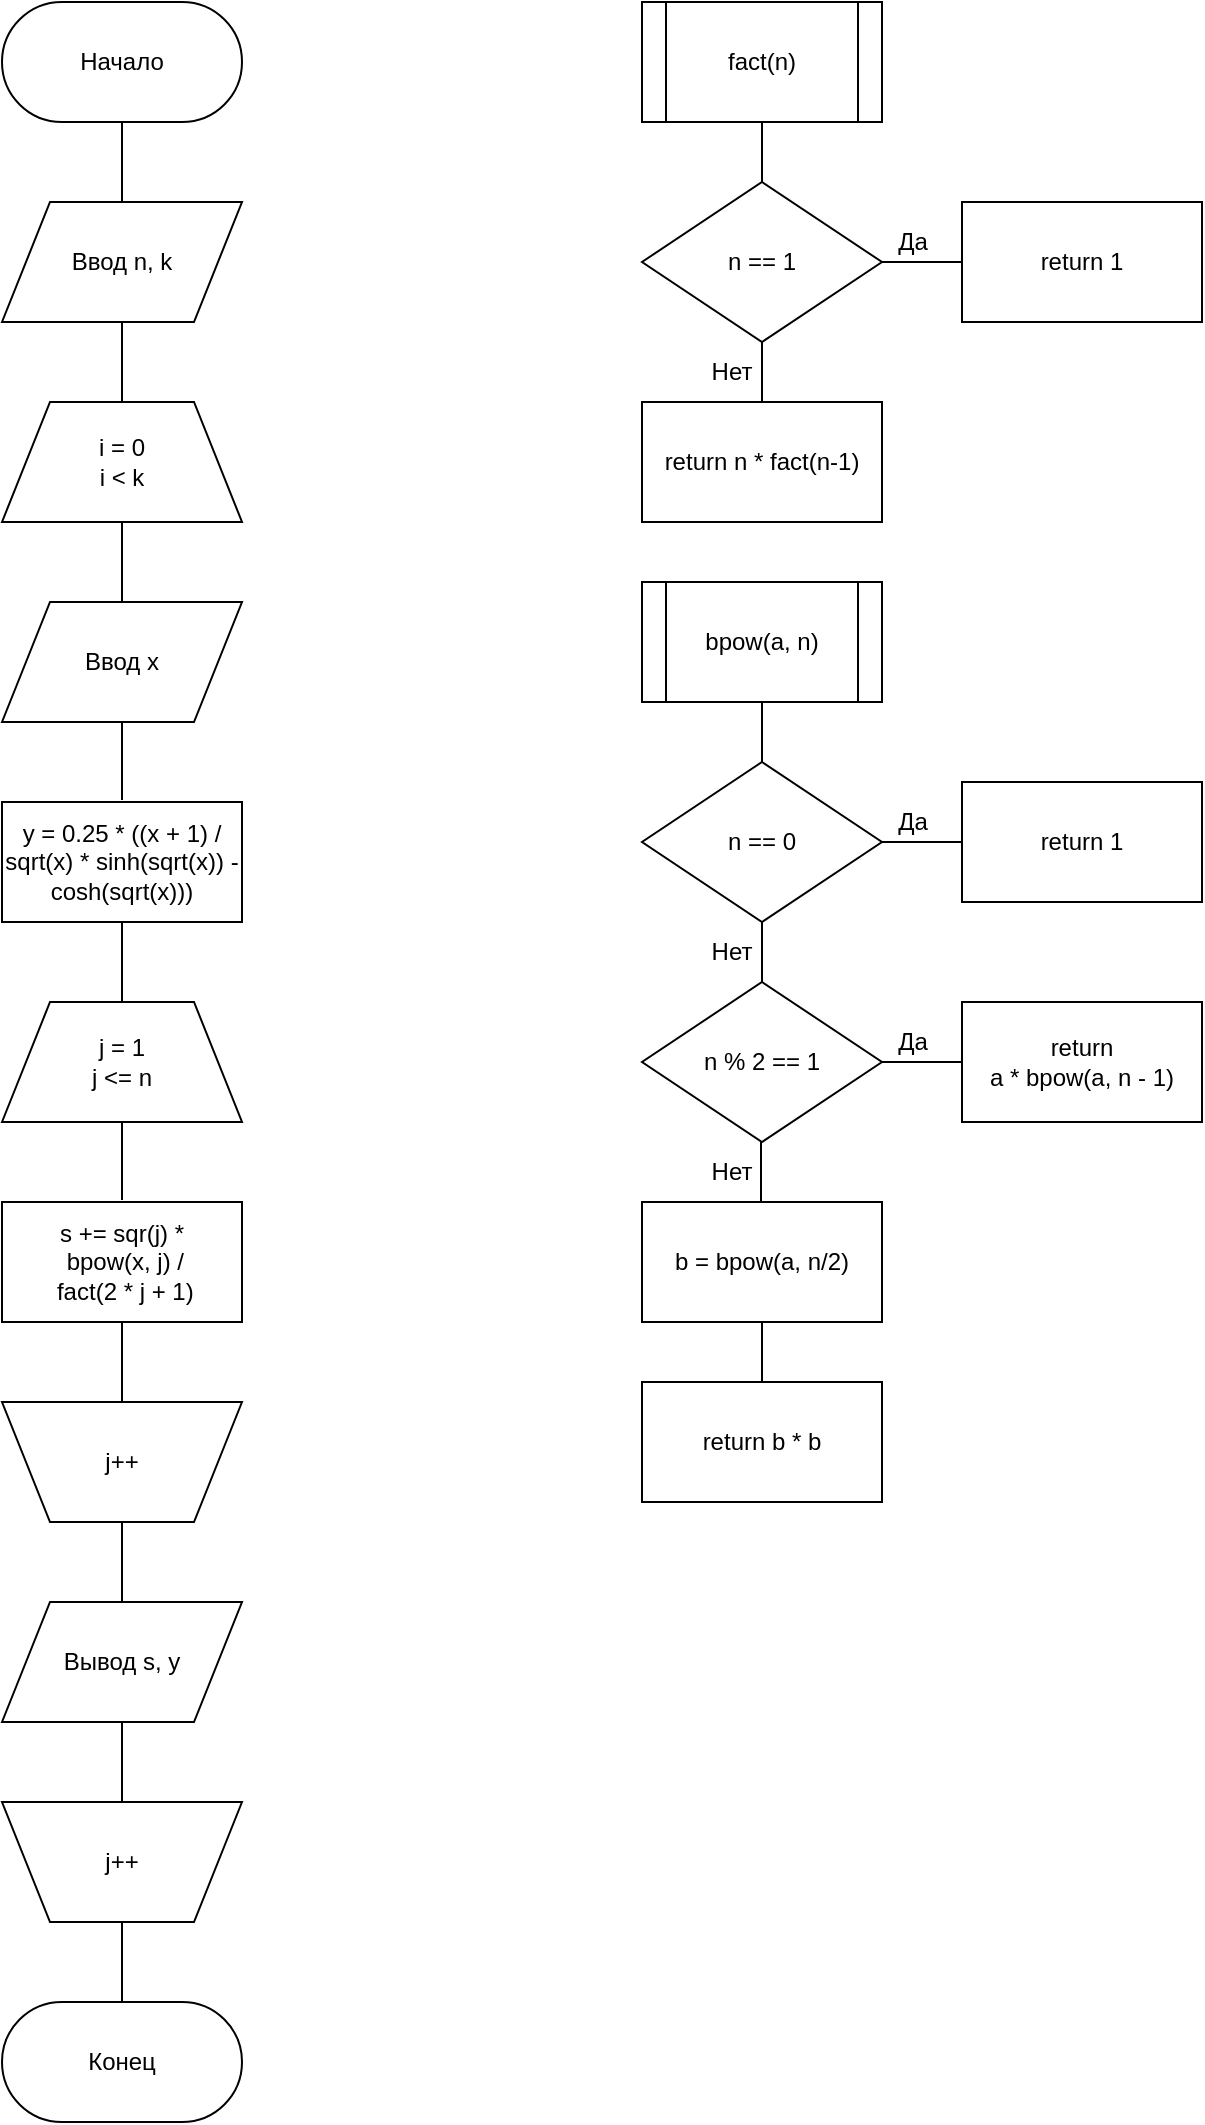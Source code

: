 <mxfile version="11.2.8" type="device" pages="1"><diagram id="H_eRtjNZruJwihBwDztO" name="Page-1"><mxGraphModel dx="2194" dy="1220" grid="1" gridSize="10" guides="1" tooltips="1" connect="1" arrows="1" fold="1" page="1" pageScale="1" pageWidth="850" pageHeight="1100" math="0" shadow="0"><root><mxCell id="0"/><mxCell id="1" parent="0"/><mxCell id="wdDYMvNFWcX1-vycerSq-1" value="fact(n)" style="shape=process;whiteSpace=wrap;html=1;backgroundOutline=1;" vertex="1" parent="1"><mxGeometry x="540" y="80" width="120" height="60" as="geometry"/></mxCell><mxCell id="wdDYMvNFWcX1-vycerSq-2" value="" style="endArrow=none;html=1;entryX=0.5;entryY=1;entryDx=0;entryDy=0;exitX=0.5;exitY=0;exitDx=0;exitDy=0;" edge="1" parent="1" source="wdDYMvNFWcX1-vycerSq-3" target="wdDYMvNFWcX1-vycerSq-1"><mxGeometry width="50" height="50" relative="1" as="geometry"><mxPoint x="600" y="180" as="sourcePoint"/><mxPoint x="590" y="160" as="targetPoint"/></mxGeometry></mxCell><mxCell id="wdDYMvNFWcX1-vycerSq-3" value="n == 1" style="rhombus;whiteSpace=wrap;html=1;" vertex="1" parent="1"><mxGeometry x="540" y="170" width="120" height="80" as="geometry"/></mxCell><mxCell id="wdDYMvNFWcX1-vycerSq-4" value="" style="endArrow=none;html=1;entryX=1;entryY=0.5;entryDx=0;entryDy=0;exitX=0;exitY=0.5;exitDx=0;exitDy=0;" edge="1" parent="1" source="wdDYMvNFWcX1-vycerSq-5" target="wdDYMvNFWcX1-vycerSq-3"><mxGeometry width="50" height="50" relative="1" as="geometry"><mxPoint x="690" y="240" as="sourcePoint"/><mxPoint x="590" y="270" as="targetPoint"/></mxGeometry></mxCell><mxCell id="wdDYMvNFWcX1-vycerSq-5" value="return 1" style="rounded=0;whiteSpace=wrap;html=1;" vertex="1" parent="1"><mxGeometry x="700" y="180" width="120" height="60" as="geometry"/></mxCell><mxCell id="wdDYMvNFWcX1-vycerSq-6" value="Да" style="text;html=1;resizable=0;autosize=1;align=center;verticalAlign=middle;points=[];fillColor=none;strokeColor=none;rounded=0;" vertex="1" parent="1"><mxGeometry x="660" y="190" width="30" height="20" as="geometry"/></mxCell><mxCell id="wdDYMvNFWcX1-vycerSq-7" value="return n * fact(n-1)" style="rounded=0;whiteSpace=wrap;html=1;" vertex="1" parent="1"><mxGeometry x="540" y="280" width="120" height="60" as="geometry"/></mxCell><mxCell id="wdDYMvNFWcX1-vycerSq-8" value="" style="endArrow=none;html=1;entryX=0.5;entryY=1;entryDx=0;entryDy=0;exitX=0.5;exitY=0;exitDx=0;exitDy=0;" edge="1" parent="1" source="wdDYMvNFWcX1-vycerSq-7" target="wdDYMvNFWcX1-vycerSq-3"><mxGeometry width="50" height="50" relative="1" as="geometry"><mxPoint x="540" y="420" as="sourcePoint"/><mxPoint x="590" y="370" as="targetPoint"/></mxGeometry></mxCell><mxCell id="wdDYMvNFWcX1-vycerSq-9" value="Нет" style="text;html=1;strokeColor=none;fillColor=none;align=center;verticalAlign=middle;whiteSpace=wrap;rounded=0;" vertex="1" parent="1"><mxGeometry x="570" y="255" width="30" height="20" as="geometry"/></mxCell><mxCell id="wdDYMvNFWcX1-vycerSq-11" value="Начало" style="rounded=1;whiteSpace=wrap;html=1;arcSize=50;" vertex="1" parent="1"><mxGeometry x="220" y="80" width="120" height="60" as="geometry"/></mxCell><mxCell id="wdDYMvNFWcX1-vycerSq-12" value="Ввод n, k" style="shape=parallelogram;perimeter=parallelogramPerimeter;whiteSpace=wrap;html=1;" vertex="1" parent="1"><mxGeometry x="220" y="180" width="120" height="60" as="geometry"/></mxCell><mxCell id="wdDYMvNFWcX1-vycerSq-13" value="" style="endArrow=none;html=1;entryX=0.5;entryY=1;entryDx=0;entryDy=0;exitX=0.5;exitY=0;exitDx=0;exitDy=0;" edge="1" parent="1" source="wdDYMvNFWcX1-vycerSq-12" target="wdDYMvNFWcX1-vycerSq-11"><mxGeometry width="50" height="50" relative="1" as="geometry"><mxPoint x="220" y="410" as="sourcePoint"/><mxPoint x="270" y="360" as="targetPoint"/></mxGeometry></mxCell><mxCell id="wdDYMvNFWcX1-vycerSq-14" value="i = 0&lt;br&gt;i &amp;lt; k" style="shape=trapezoid;perimeter=trapezoidPerimeter;whiteSpace=wrap;html=1;" vertex="1" parent="1"><mxGeometry x="220" y="280" width="120" height="60" as="geometry"/></mxCell><mxCell id="wdDYMvNFWcX1-vycerSq-15" value="" style="endArrow=none;html=1;entryX=0.5;entryY=1;entryDx=0;entryDy=0;exitX=0.5;exitY=0;exitDx=0;exitDy=0;" edge="1" parent="1" source="wdDYMvNFWcX1-vycerSq-14" target="wdDYMvNFWcX1-vycerSq-12"><mxGeometry width="50" height="50" relative="1" as="geometry"><mxPoint x="220" y="410" as="sourcePoint"/><mxPoint x="270" y="360" as="targetPoint"/></mxGeometry></mxCell><mxCell id="wdDYMvNFWcX1-vycerSq-16" value="bpow(a, n)" style="shape=process;whiteSpace=wrap;html=1;backgroundOutline=1;" vertex="1" parent="1"><mxGeometry x="540" y="370" width="120" height="60" as="geometry"/></mxCell><mxCell id="wdDYMvNFWcX1-vycerSq-17" value="" style="endArrow=none;html=1;entryX=0.5;entryY=1;entryDx=0;entryDy=0;exitX=0.5;exitY=0;exitDx=0;exitDy=0;" edge="1" parent="1" source="wdDYMvNFWcX1-vycerSq-18" target="wdDYMvNFWcX1-vycerSq-16"><mxGeometry width="50" height="50" relative="1" as="geometry"><mxPoint x="600" y="470" as="sourcePoint"/><mxPoint x="590" y="450" as="targetPoint"/></mxGeometry></mxCell><mxCell id="wdDYMvNFWcX1-vycerSq-18" value="n == 0" style="rhombus;whiteSpace=wrap;html=1;" vertex="1" parent="1"><mxGeometry x="540" y="460" width="120" height="80" as="geometry"/></mxCell><mxCell id="wdDYMvNFWcX1-vycerSq-19" value="" style="endArrow=none;html=1;entryX=1;entryY=0.5;entryDx=0;entryDy=0;exitX=0;exitY=0.5;exitDx=0;exitDy=0;" edge="1" parent="1" source="wdDYMvNFWcX1-vycerSq-20" target="wdDYMvNFWcX1-vycerSq-18"><mxGeometry width="50" height="50" relative="1" as="geometry"><mxPoint x="690" y="530" as="sourcePoint"/><mxPoint x="590" y="560" as="targetPoint"/></mxGeometry></mxCell><mxCell id="wdDYMvNFWcX1-vycerSq-20" value="return 1" style="rounded=0;whiteSpace=wrap;html=1;" vertex="1" parent="1"><mxGeometry x="700" y="470" width="120" height="60" as="geometry"/></mxCell><mxCell id="wdDYMvNFWcX1-vycerSq-21" value="Да" style="text;html=1;resizable=0;autosize=1;align=center;verticalAlign=middle;points=[];fillColor=none;strokeColor=none;rounded=0;" vertex="1" parent="1"><mxGeometry x="660" y="480" width="30" height="20" as="geometry"/></mxCell><mxCell id="wdDYMvNFWcX1-vycerSq-23" value="" style="endArrow=none;html=1;entryX=0.5;entryY=1;entryDx=0;entryDy=0;exitX=0.5;exitY=0;exitDx=0;exitDy=0;" edge="1" parent="1" target="wdDYMvNFWcX1-vycerSq-18"><mxGeometry width="50" height="50" relative="1" as="geometry"><mxPoint x="600" y="570" as="sourcePoint"/><mxPoint x="590" y="660" as="targetPoint"/></mxGeometry></mxCell><mxCell id="wdDYMvNFWcX1-vycerSq-24" value="Нет" style="text;html=1;strokeColor=none;fillColor=none;align=center;verticalAlign=middle;whiteSpace=wrap;rounded=0;" vertex="1" parent="1"><mxGeometry x="570" y="545" width="30" height="20" as="geometry"/></mxCell><mxCell id="wdDYMvNFWcX1-vycerSq-25" value="n % 2 == 1" style="rhombus;whiteSpace=wrap;html=1;" vertex="1" parent="1"><mxGeometry x="540" y="570" width="120" height="80" as="geometry"/></mxCell><mxCell id="wdDYMvNFWcX1-vycerSq-26" value="" style="endArrow=none;html=1;entryX=1;entryY=0.5;entryDx=0;entryDy=0;exitX=0;exitY=0.5;exitDx=0;exitDy=0;" edge="1" parent="1" source="wdDYMvNFWcX1-vycerSq-27"><mxGeometry width="50" height="50" relative="1" as="geometry"><mxPoint x="690" y="640" as="sourcePoint"/><mxPoint x="660" y="610" as="targetPoint"/></mxGeometry></mxCell><mxCell id="wdDYMvNFWcX1-vycerSq-27" value="return &lt;br&gt;a * bpow(a, n - 1)" style="rounded=0;whiteSpace=wrap;html=1;" vertex="1" parent="1"><mxGeometry x="700" y="580" width="120" height="60" as="geometry"/></mxCell><mxCell id="wdDYMvNFWcX1-vycerSq-28" value="Да" style="text;html=1;resizable=0;autosize=1;align=center;verticalAlign=middle;points=[];fillColor=none;strokeColor=none;rounded=0;" vertex="1" parent="1"><mxGeometry x="660" y="590" width="30" height="20" as="geometry"/></mxCell><mxCell id="wdDYMvNFWcX1-vycerSq-29" value="" style="endArrow=none;html=1;entryX=0.5;entryY=1;entryDx=0;entryDy=0;exitX=0.5;exitY=0;exitDx=0;exitDy=0;" edge="1" parent="1"><mxGeometry width="50" height="50" relative="1" as="geometry"><mxPoint x="599.5" y="680" as="sourcePoint"/><mxPoint x="599.5" y="650" as="targetPoint"/></mxGeometry></mxCell><mxCell id="wdDYMvNFWcX1-vycerSq-30" value="Нет" style="text;html=1;strokeColor=none;fillColor=none;align=center;verticalAlign=middle;whiteSpace=wrap;rounded=0;" vertex="1" parent="1"><mxGeometry x="569.5" y="655" width="30" height="20" as="geometry"/></mxCell><mxCell id="wdDYMvNFWcX1-vycerSq-31" value="b = bpow(a, n/2)" style="rounded=0;whiteSpace=wrap;html=1;" vertex="1" parent="1"><mxGeometry x="540" y="680" width="120" height="60" as="geometry"/></mxCell><mxCell id="wdDYMvNFWcX1-vycerSq-33" value="" style="endArrow=none;html=1;entryX=0.5;entryY=1;entryDx=0;entryDy=0;exitX=0.5;exitY=0;exitDx=0;exitDy=0;" edge="1" parent="1"><mxGeometry width="50" height="50" relative="1" as="geometry"><mxPoint x="600" y="770" as="sourcePoint"/><mxPoint x="600" y="740" as="targetPoint"/></mxGeometry></mxCell><mxCell id="wdDYMvNFWcX1-vycerSq-35" value="return b * b" style="rounded=0;whiteSpace=wrap;html=1;" vertex="1" parent="1"><mxGeometry x="540" y="770" width="120" height="60" as="geometry"/></mxCell><mxCell id="wdDYMvNFWcX1-vycerSq-36" value="Ввод x" style="shape=parallelogram;perimeter=parallelogramPerimeter;whiteSpace=wrap;html=1;" vertex="1" parent="1"><mxGeometry x="220" y="380" width="120" height="60" as="geometry"/></mxCell><mxCell id="wdDYMvNFWcX1-vycerSq-37" value="" style="endArrow=none;html=1;entryX=0.5;entryY=1;entryDx=0;entryDy=0;exitX=0.5;exitY=0;exitDx=0;exitDy=0;" edge="1" parent="1" source="wdDYMvNFWcX1-vycerSq-36"><mxGeometry width="50" height="50" relative="1" as="geometry"><mxPoint x="220" y="610" as="sourcePoint"/><mxPoint x="280" y="340" as="targetPoint"/></mxGeometry></mxCell><mxCell id="wdDYMvNFWcX1-vycerSq-38" value="y = 0.25 * ((x + 1) / sqrt(x) * sinh(sqrt(x)) - cosh(sqrt(x)))" style="rounded=0;whiteSpace=wrap;html=1;" vertex="1" parent="1"><mxGeometry x="220" y="480" width="120" height="60" as="geometry"/></mxCell><mxCell id="wdDYMvNFWcX1-vycerSq-39" value="" style="endArrow=none;html=1;entryX=0.5;entryY=1;entryDx=0;entryDy=0;" edge="1" parent="1" target="wdDYMvNFWcX1-vycerSq-36"><mxGeometry width="50" height="50" relative="1" as="geometry"><mxPoint x="280" y="479" as="sourcePoint"/><mxPoint x="270" y="850" as="targetPoint"/></mxGeometry></mxCell><mxCell id="wdDYMvNFWcX1-vycerSq-40" value="j = 1&lt;br&gt;j &amp;lt;= n" style="shape=trapezoid;perimeter=trapezoidPerimeter;whiteSpace=wrap;html=1;" vertex="1" parent="1"><mxGeometry x="220" y="580" width="120" height="60" as="geometry"/></mxCell><mxCell id="wdDYMvNFWcX1-vycerSq-41" value="" style="endArrow=none;html=1;entryX=0.5;entryY=1;entryDx=0;entryDy=0;exitX=0.5;exitY=0;exitDx=0;exitDy=0;" edge="1" parent="1" source="wdDYMvNFWcX1-vycerSq-40"><mxGeometry width="50" height="50" relative="1" as="geometry"><mxPoint x="220" y="710" as="sourcePoint"/><mxPoint x="280" y="540" as="targetPoint"/></mxGeometry></mxCell><mxCell id="wdDYMvNFWcX1-vycerSq-42" value="s += sqr(j) *&lt;br&gt;&amp;nbsp;bpow(x, j) /&lt;br&gt;&amp;nbsp;fact(2 * j + 1)" style="rounded=0;whiteSpace=wrap;html=1;" vertex="1" parent="1"><mxGeometry x="220" y="680" width="120" height="60" as="geometry"/></mxCell><mxCell id="wdDYMvNFWcX1-vycerSq-43" value="" style="endArrow=none;html=1;entryX=0.5;entryY=1;entryDx=0;entryDy=0;" edge="1" parent="1"><mxGeometry width="50" height="50" relative="1" as="geometry"><mxPoint x="280" y="679" as="sourcePoint"/><mxPoint x="280" y="640" as="targetPoint"/></mxGeometry></mxCell><mxCell id="wdDYMvNFWcX1-vycerSq-46" value="" style="endArrow=none;html=1;entryX=0.5;entryY=1;entryDx=0;entryDy=0;" edge="1" parent="1"><mxGeometry width="50" height="50" relative="1" as="geometry"><mxPoint x="280" y="780" as="sourcePoint"/><mxPoint x="280" y="740" as="targetPoint"/></mxGeometry></mxCell><mxCell id="wdDYMvNFWcX1-vycerSq-47" value="j++" style="shape=trapezoid;perimeter=trapezoidPerimeter;whiteSpace=wrap;html=1;direction=west;" vertex="1" parent="1"><mxGeometry x="220" y="780" width="120" height="60" as="geometry"/></mxCell><mxCell id="wdDYMvNFWcX1-vycerSq-48" value="Вывод s, y" style="shape=parallelogram;perimeter=parallelogramPerimeter;whiteSpace=wrap;html=1;" vertex="1" parent="1"><mxGeometry x="220" y="880" width="120" height="60" as="geometry"/></mxCell><mxCell id="wdDYMvNFWcX1-vycerSq-49" value="" style="endArrow=none;html=1;entryX=0.5;entryY=1;entryDx=0;entryDy=0;exitX=0.5;exitY=0;exitDx=0;exitDy=0;" edge="1" parent="1" source="wdDYMvNFWcX1-vycerSq-48"><mxGeometry width="50" height="50" relative="1" as="geometry"><mxPoint x="220" y="1110" as="sourcePoint"/><mxPoint x="280" y="840" as="targetPoint"/></mxGeometry></mxCell><mxCell id="wdDYMvNFWcX1-vycerSq-50" value="" style="endArrow=none;html=1;entryX=0.5;entryY=1;entryDx=0;entryDy=0;" edge="1" parent="1"><mxGeometry width="50" height="50" relative="1" as="geometry"><mxPoint x="280" y="980" as="sourcePoint"/><mxPoint x="280" y="940" as="targetPoint"/></mxGeometry></mxCell><mxCell id="wdDYMvNFWcX1-vycerSq-51" value="j++" style="shape=trapezoid;perimeter=trapezoidPerimeter;whiteSpace=wrap;html=1;direction=west;" vertex="1" parent="1"><mxGeometry x="220" y="980" width="120" height="60" as="geometry"/></mxCell><mxCell id="wdDYMvNFWcX1-vycerSq-52" value="" style="endArrow=none;html=1;entryX=0.5;entryY=1;entryDx=0;entryDy=0;" edge="1" parent="1"><mxGeometry width="50" height="50" relative="1" as="geometry"><mxPoint x="280" y="1080" as="sourcePoint"/><mxPoint x="280" y="1040" as="targetPoint"/></mxGeometry></mxCell><mxCell id="wdDYMvNFWcX1-vycerSq-53" value="Конец" style="rounded=1;whiteSpace=wrap;html=1;arcSize=50;" vertex="1" parent="1"><mxGeometry x="220" y="1080" width="120" height="60" as="geometry"/></mxCell></root></mxGraphModel></diagram></mxfile>